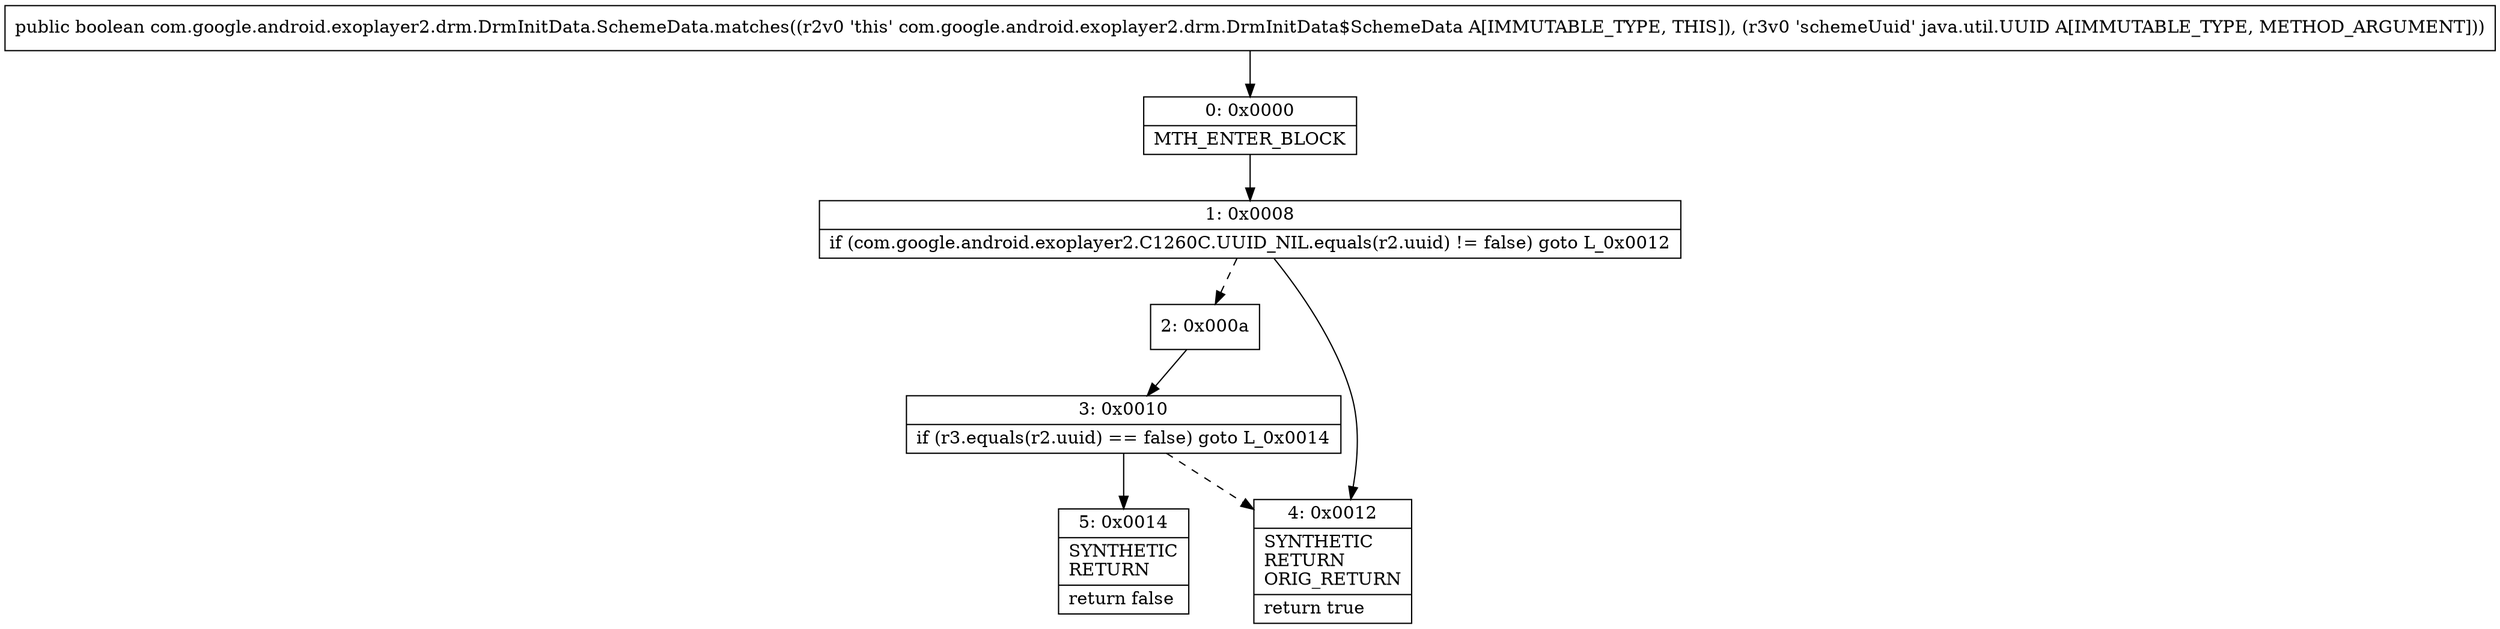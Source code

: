 digraph "CFG forcom.google.android.exoplayer2.drm.DrmInitData.SchemeData.matches(Ljava\/util\/UUID;)Z" {
Node_0 [shape=record,label="{0\:\ 0x0000|MTH_ENTER_BLOCK\l}"];
Node_1 [shape=record,label="{1\:\ 0x0008|if (com.google.android.exoplayer2.C1260C.UUID_NIL.equals(r2.uuid) != false) goto L_0x0012\l}"];
Node_2 [shape=record,label="{2\:\ 0x000a}"];
Node_3 [shape=record,label="{3\:\ 0x0010|if (r3.equals(r2.uuid) == false) goto L_0x0014\l}"];
Node_4 [shape=record,label="{4\:\ 0x0012|SYNTHETIC\lRETURN\lORIG_RETURN\l|return true\l}"];
Node_5 [shape=record,label="{5\:\ 0x0014|SYNTHETIC\lRETURN\l|return false\l}"];
MethodNode[shape=record,label="{public boolean com.google.android.exoplayer2.drm.DrmInitData.SchemeData.matches((r2v0 'this' com.google.android.exoplayer2.drm.DrmInitData$SchemeData A[IMMUTABLE_TYPE, THIS]), (r3v0 'schemeUuid' java.util.UUID A[IMMUTABLE_TYPE, METHOD_ARGUMENT])) }"];
MethodNode -> Node_0;
Node_0 -> Node_1;
Node_1 -> Node_2[style=dashed];
Node_1 -> Node_4;
Node_2 -> Node_3;
Node_3 -> Node_4[style=dashed];
Node_3 -> Node_5;
}

